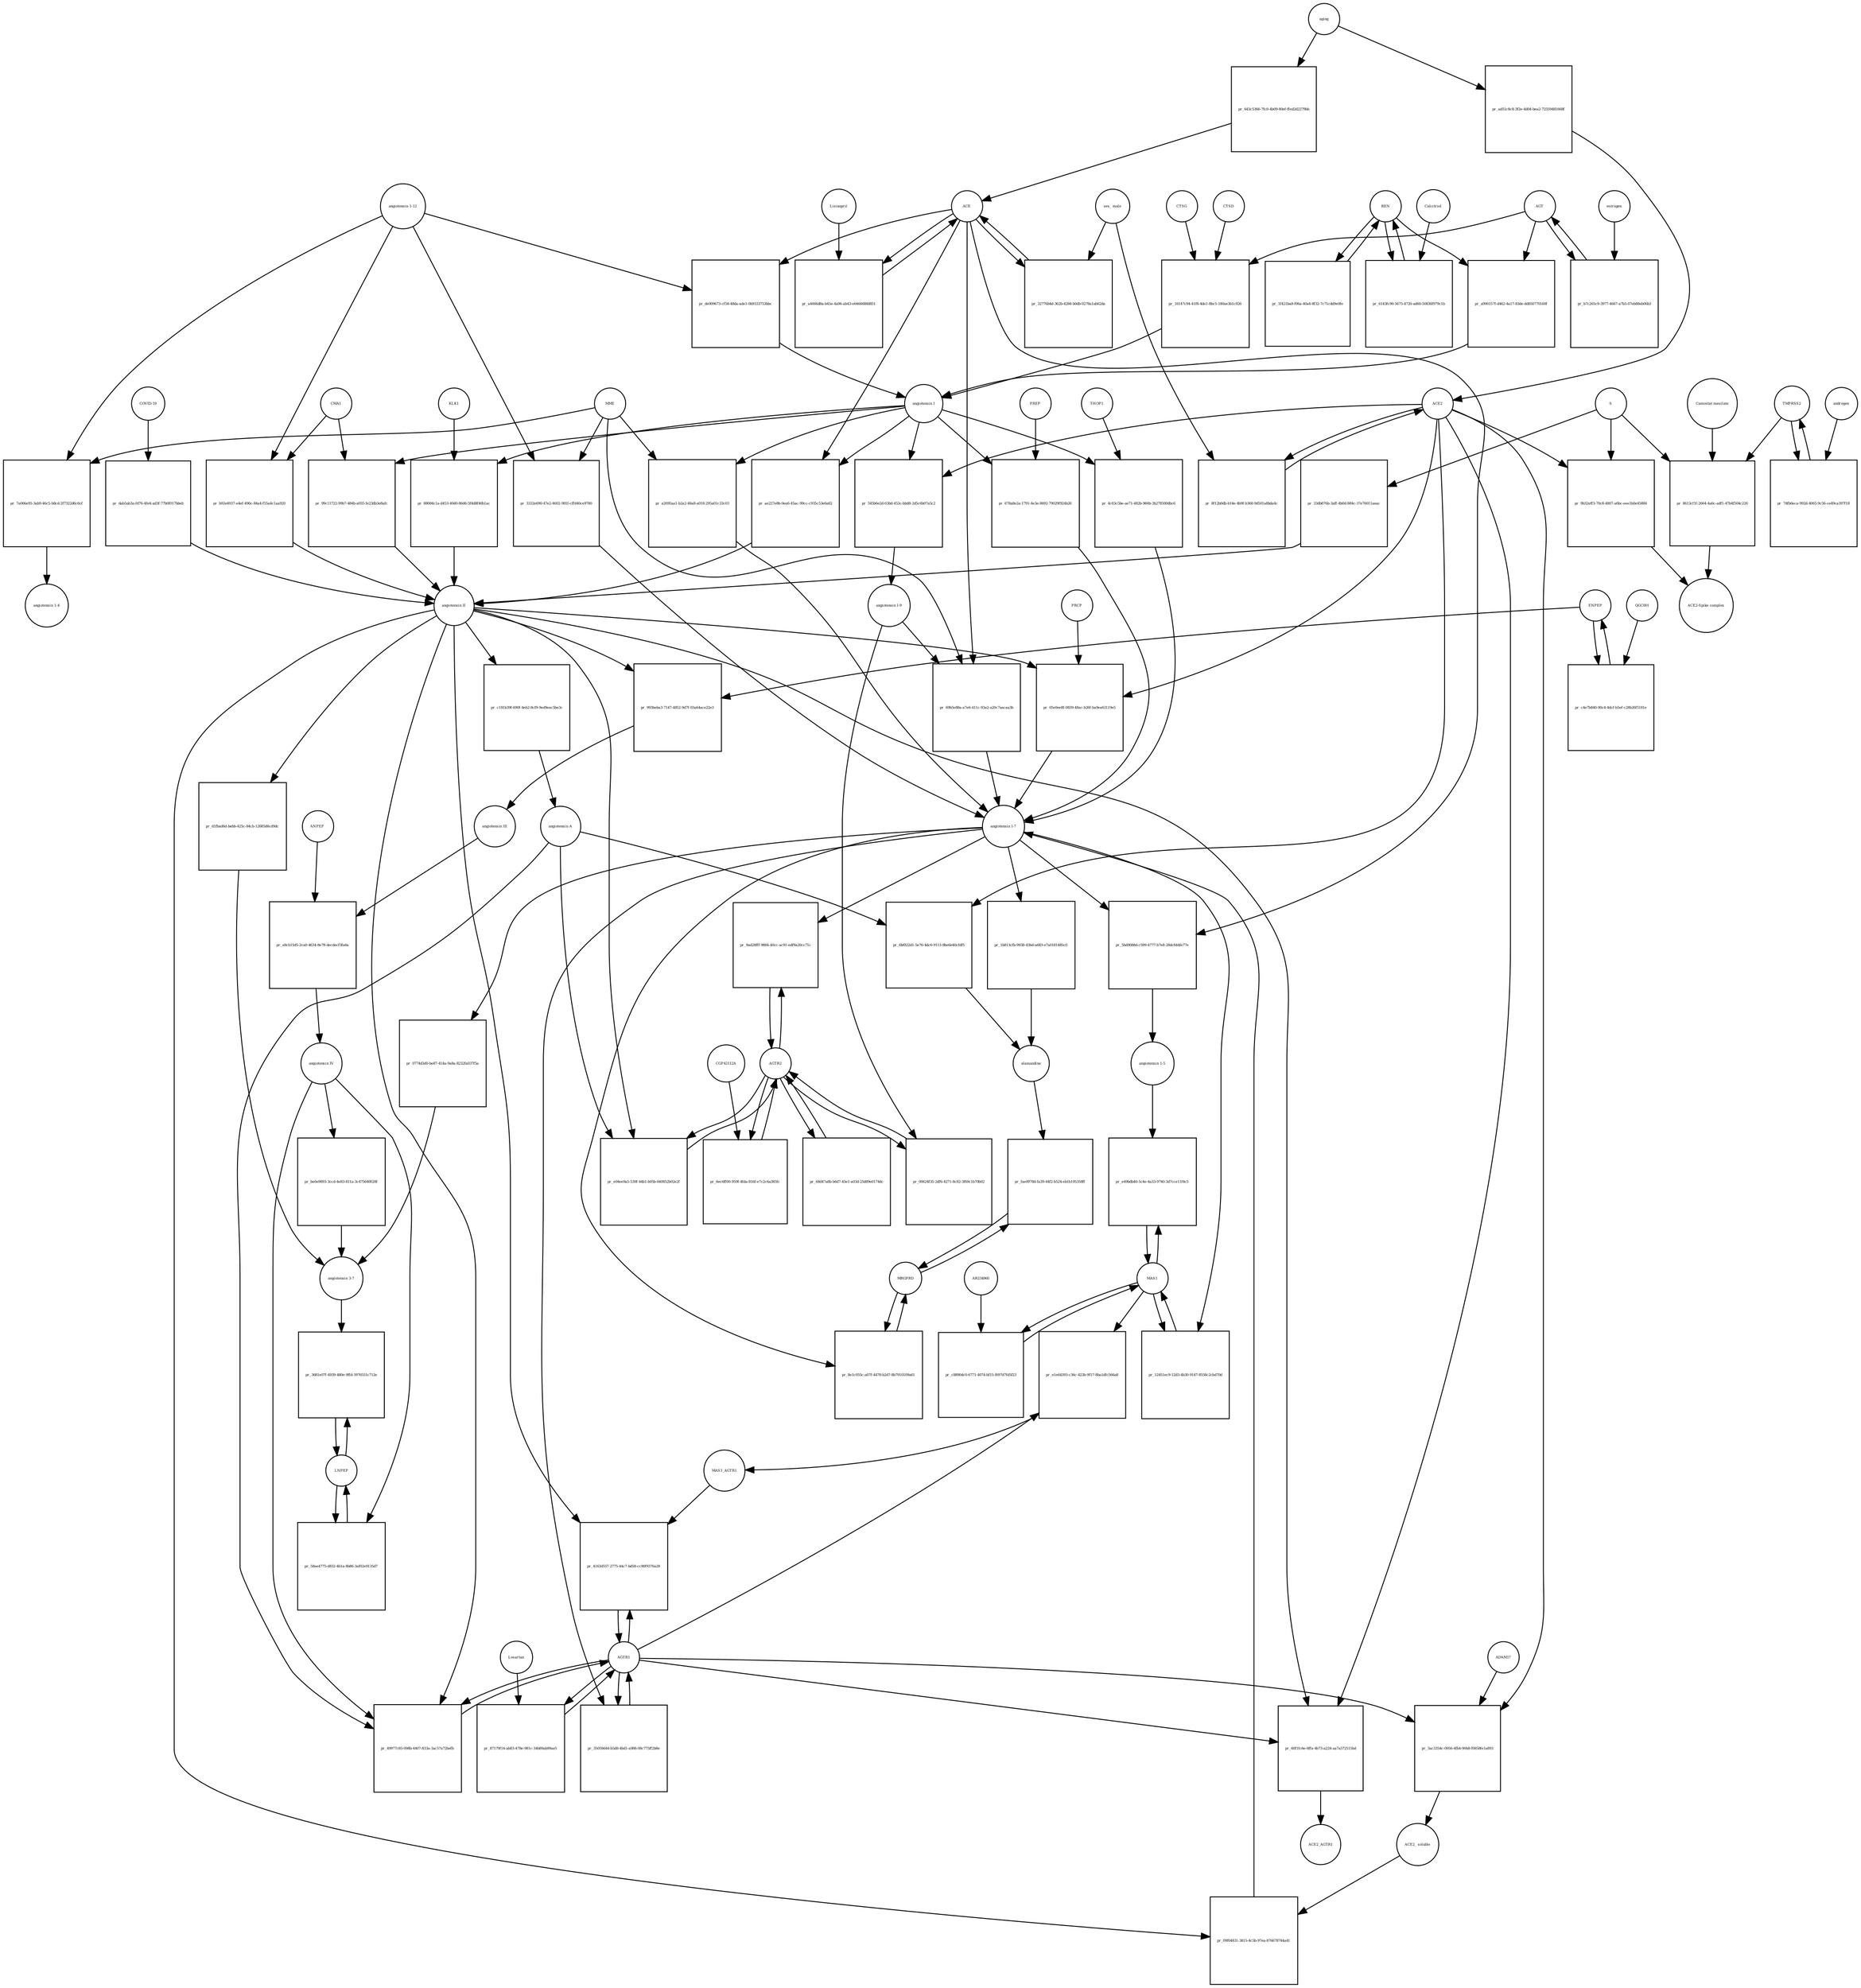 strict digraph  {
"angiotensin I" [annotation="urn_miriam_obo.chebi_CHEBI%3A2718", bipartite=0, cls="simple chemical", fontsize=4, label="angiotensin I", shape=circle];
"pr_ae227e8b-0ea6-45ac-99cc-c935c53e6a62" [annotation="", bipartite=1, cls=process, fontsize=4, label="pr_ae227e8b-0ea6-45ac-99cc-c935c53e6a62", shape=square];
"angiotensin II" [annotation="urn_miriam_obo.chebi_CHEBI%3A2718", bipartite=0, cls="simple chemical", fontsize=4, label="angiotensin II", shape=circle];
ACE [annotation="urn_miriam_hgnc_HGNC%3A2707", bipartite=0, cls=macromolecule, fontsize=4, label=ACE, shape=circle];
"pr_545b6e2d-63bd-453c-bbd8-2d5c6b07a5c2" [annotation="", bipartite=1, cls=process, fontsize=4, label="pr_545b6e2d-63bd-453c-bbd8-2d5c6b07a5c2", shape=square];
"angiotensin I-9" [annotation="urn_miriam_obo.chebi_CHEBI%3A80128", bipartite=0, cls="simple chemical", fontsize=4, label="angiotensin I-9", shape=circle];
ACE2 [annotation="urn_miriam_hgnc_HGNC%3A13557", bipartite=0, cls=macromolecule, fontsize=4, label=ACE2, shape=circle];
"pr_69b5e88a-a7e6-411c-93a2-a20c7aacaa3b" [annotation="", bipartite=1, cls=process, fontsize=4, label="pr_69b5e88a-a7e6-411c-93a2-a20c7aacaa3b", shape=square];
"angiotensin I-7" [annotation="urn_miriam_obo.chebi_CHEBI%3A55438", bipartite=0, cls="simple chemical", fontsize=4, label="angiotensin I-7", shape=circle];
MME [annotation="urn_miriam_hgnc_HGNC%3A7154", bipartite=0, cls=macromolecule, fontsize=4, label=MME, shape=circle];
"pr_05e0ee8f-0839-48ac-b26f-ba9ea63119e5" [annotation="", bipartite=1, cls=process, fontsize=4, label="pr_05e0ee8f-0839-48ac-b26f-ba9ea63119e5", shape=square];
PRCP [annotation="urn_miriam_hgnc_HGNC%3A9344", bipartite=0, cls=macromolecule, fontsize=4, label=PRCP, shape=circle];
"pr_5bd9088d-c599-4777-b7e8-28dc844fe77e" [annotation="", bipartite=1, cls=process, fontsize=4, label="pr_5bd9088d-c599-4777-b7e8-28dc844fe77e", shape=square];
"angiotensin 1-5" [annotation="urn_miriam_obo.chebi_CHEBI%3A80129", bipartite=0, cls="simple chemical", fontsize=4, label="angiotensin 1-5", shape=circle];
REN [annotation="urn_miriam_hgnc_HGNC%3A9958", bipartite=0, cls=macromolecule, fontsize=4, label=REN, shape=circle];
"pr_6143fc90-5675-4720-ad60-50836f979c1b" [annotation="", bipartite=1, cls="omitted process", fontsize=4, label="pr_6143fc90-5675-4720-ad60-50836f979c1b", shape=square];
Calcitriol [annotation="urn_miriam_obo.chebi_CHEBI%3A17823", bipartite=0, cls="simple chemical", fontsize=4, label=Calcitriol, shape=circle];
AGT [annotation="urn_miriam_hgnc_HGNC%3A333", bipartite=0, cls=macromolecule, fontsize=4, label=AGT, shape=circle];
"pr_a990157f-d462-4a17-83de-dd850770160f" [annotation="", bipartite=1, cls=process, fontsize=4, label="pr_a990157f-d462-4a17-83de-dd850770160f", shape=square];
"pr_a2695aa1-b2a2-48a8-a018-295a01c33c03" [annotation="", bipartite=1, cls=process, fontsize=4, label="pr_a2695aa1-b2a2-48a8-a018-295a01c33c03", shape=square];
MAS1 [annotation="urn_miriam_hgnc_HGNC%3A6899", bipartite=0, cls=macromolecule, fontsize=4, label=MAS1, shape=circle];
"pr_e49bdb40-5c4e-4a33-9740-3d7cce11f4c5" [annotation="", bipartite=1, cls=process, fontsize=4, label="pr_e49bdb40-5c4e-4a33-9740-3d7cce11f4c5", shape=square];
"pr_1b813cfb-9938-43bd-a683-e7a0181485c0" [annotation="", bipartite=1, cls=process, fontsize=4, label="pr_1b813cfb-9938-43bd-a683-e7a0181485c0", shape=square];
alamandine [annotation="", bipartite=0, cls="simple chemical", fontsize=4, label=alamandine, shape=circle];
"pr_c181b39f-690f-4eb2-8cf9-9ed9eac5be3c" [annotation="", bipartite=1, cls=process, fontsize=4, label="pr_c181b39f-690f-4eb2-8cf9-9ed9eac5be3c", shape=square];
"angiotensin A" [annotation="urn_miriam_kegg.compound_C20970", bipartite=0, cls="simple chemical", fontsize=4, label="angiotensin A", shape=circle];
"pr_6bf822d1-5e76-4dc6-9113-8be6e40cfdf5" [annotation="", bipartite=1, cls=process, fontsize=4, label="pr_6bf822d1-5e76-4dc6-9113-8be6e40cfdf5", shape=square];
"pr_993beba3-7147-4852-9d7f-03a64ace22e3" [annotation="", bipartite=1, cls=process, fontsize=4, label="pr_993beba3-7147-4852-9d7f-03a64ace22e3", shape=square];
"angiotensin III" [annotation="urn_miriam_obo.chebi_CHEBI%3A89666", bipartite=0, cls="simple chemical", fontsize=4, label="angiotensin III", shape=circle];
ENPEP [annotation="", bipartite=0, cls=macromolecule, fontsize=4, label=ENPEP, shape=circle];
"pr_a9cb15d5-2ca0-4634-8e78-decdecf3fa6a" [annotation="", bipartite=1, cls=process, fontsize=4, label="pr_a9cb15d5-2ca0-4634-8e78-decdecf3fa6a", shape=square];
"angiotensin IV" [annotation="urn_miriam_pubmed_32333398|urn_miriam_obo.chebi_CHEBI%3A80127", bipartite=0, cls="simple chemical", fontsize=4, label="angiotensin IV", shape=circle];
"ANPEP " [annotation="urn_miriam_hgnc_HGNC%3A500", bipartite=0, cls=macromolecule, fontsize=4, label="ANPEP ", shape=circle];
AGTR2 [annotation="urn_miriam_hgnc_HGNC%3A338", bipartite=0, cls=macromolecule, fontsize=4, label=AGTR2, shape=circle];
"pr_6ec6ff00-959f-4fda-816f-e7c2c6a385fc" [annotation="", bipartite=1, cls=process, fontsize=4, label="pr_6ec6ff00-959f-4fda-816f-e7c2c6a385fc", shape=square];
CGP42112A [annotation="urn_miriam_obo.chebi_CHEBI%3A147302", bipartite=0, cls="simple chemical", fontsize=4, label=CGP42112A, shape=circle];
"pr_1f421ba8-f06a-40a4-8f32-7c71cdd9e0fe" [annotation="", bipartite=1, cls=process, fontsize=4, label="pr_1f421ba8-f06a-40a4-8f32-7c71cdd9e0fe", shape=square];
"pr_3ac3354c-0956-4fb4-90b8-f0858fe1a893" [annotation="", bipartite=1, cls=process, fontsize=4, label="pr_3ac3354c-0956-4fb4-90b8-f0858fe1a893", shape=square];
"ACE2_ soluble" [annotation="urn_miriam_hgnc.symbol_ACE2", bipartite=0, cls=macromolecule, fontsize=4, label="ACE2_ soluble", shape=circle];
ADAM17 [annotation="urn_miriam_hgnc_HGNC%3A195", bipartite=0, cls=macromolecule, fontsize=4, label=ADAM17, shape=circle];
AGTR1 [annotation="urn_miriam_hgnc_HGNC%3A336", bipartite=0, cls=macromolecule, fontsize=4, label=AGTR1, shape=circle];
"pr_e04ee9a5-539f-44b1-b05b-640852b02e2f" [annotation="", bipartite=1, cls=process, fontsize=4, label="pr_e04ee9a5-539f-44b1-b05b-640852b02e2f", shape=square];
"pr_ad51c8c8-3f2e-4d04-bea2-72559481668f" [annotation="", bipartite=1, cls=process, fontsize=4, label="pr_ad51c8c8-3f2e-4d04-bea2-72559481668f", shape=square];
aging [annotation="urn_miriam_obo.go_GO%3A0007568", bipartite=0, cls=phenotype, fontsize=4, label=aging, shape=circle];
MRGPRD [annotation="urn_miriam_hgnc_HGNC%3A29626", bipartite=0, cls=macromolecule, fontsize=4, label=MRGPRD, shape=circle];
"pr_fae0978d-fa39-44f2-b524-eb1b195358ff" [annotation="", bipartite=1, cls=process, fontsize=4, label="pr_fae0978d-fa39-44f2-b524-eb1b195358ff", shape=square];
"pr_09f04831-3815-4c5b-97ea-876678744a41" [annotation="", bipartite=1, cls=process, fontsize=4, label="pr_09f04831-3815-4c5b-97ea-876678744a41", shape=square];
"pr_643c5366-7fc0-4b09-80ef-ffed2d2279bb" [annotation="", bipartite=1, cls=process, fontsize=4, label="pr_643c5366-7fc0-4b09-80ef-ffed2d2279bb", shape=square];
"pr_8f12b0db-b14e-4b9f-b368-9d501a8bda4c" [annotation="", bipartite=1, cls=process, fontsize=4, label="pr_8f12b0db-b14e-4b9f-b368-9d501a8bda4c", shape=square];
"sex_ male" [annotation=urn_miriam_mesh_D008297, bipartite=0, cls=phenotype, fontsize=4, label="sex_ male", shape=circle];
"pr_33db876b-3aff-4b0d-884c-37e76011aeac" [annotation="", bipartite=1, cls=process, fontsize=4, label="pr_33db876b-3aff-4b0d-884c-37e76011aeac", shape=square];
S [annotation="urn_miriam_uniprot_P0DTC2|urn_miriam_uniprot_P59594", bipartite=0, cls=macromolecule, fontsize=4, label=S, shape=circle];
"pr_32776b4d-362b-4284-b0db-0278a1ab62da" [annotation="", bipartite=1, cls=process, fontsize=4, label="pr_32776b4d-362b-4284-b0db-0278a1ab62da", shape=square];
"pr_49977c85-098b-4407-833a-3ac57a72befb" [annotation="", bipartite=1, cls=process, fontsize=4, label="pr_49977c85-098b-4407-833a-3ac57a72befb", shape=square];
"pr_60f1fc6e-6ffa-4b73-a224-aa7a572515bd" [annotation="", bipartite=1, cls=process, fontsize=4, label="pr_60f1fc6e-6ffa-4b73-a224-aa7a572515bd", shape=square];
ACE2_AGTR1 [annotation=urn_miriam_pubmed_25225202, bipartite=0, cls=complex, fontsize=4, label=ACE2_AGTR1, shape=circle];
"pr_9b32eff3-70c8-4807-a6bc-eee1b0e45884" [annotation="", bipartite=1, cls=process, fontsize=4, label="pr_9b32eff3-70c8-4807-a6bc-eee1b0e45884", shape=square];
"ACE2-Spike complex" [annotation=urn_miriam_pubmed_32275855, bipartite=0, cls=complex, fontsize=4, label="ACE2-Spike complex", shape=circle];
"pr_dab5ab3a-fd76-4fe4-ad3f-77b0f017bbeb" [annotation="", bipartite=1, cls=process, fontsize=4, label="pr_dab5ab3a-fd76-4fe4-ad3f-77b0f017bbeb", shape=square];
"COVID-19" [annotation="urn_miriam_taxonomy_2697049|urn_miriam_mesh_C000657245", bipartite=0, cls=phenotype, fontsize=4, label="COVID-19", shape=circle];
"angiotensin 1-12" [annotation=urn_miriam_pubmed_27465904, bipartite=0, cls="simple chemical", fontsize=4, label="angiotensin 1-12", shape=circle];
"pr_b92e4937-e4ef-496c-84a4-f55a4c1aa920" [annotation="", bipartite=1, cls=process, fontsize=4, label="pr_b92e4937-e4ef-496c-84a4-f55a4c1aa920", shape=square];
CMA1 [annotation="urn_miriam_hgnc_HGNC%3A2097", bipartite=0, cls=macromolecule, fontsize=4, label=CMA1, shape=circle];
TMPRSS2 [annotation="urn_miriam_hgnc_HGNC%3A11876", bipartite=0, cls=macromolecule, fontsize=4, label=TMPRSS2, shape=circle];
"pr_74fb6eca-992d-4065-9c56-ce49ca397f18" [annotation="", bipartite=1, cls="omitted process", fontsize=4, label="pr_74fb6eca-992d-4065-9c56-ce49ca397f18", shape=square];
androgen [annotation="urn_miriam_obo.chebi_CHEBI%3A50113", bipartite=0, cls="simple chemical", fontsize=4, label=androgen, shape=circle];
"pr_b7c265c9-3977-4667-a7b5-07eb88eb06b3" [annotation="", bipartite=1, cls="omitted process", fontsize=4, label="pr_b7c265c9-3977-4667-a7b5-07eb88eb06b3", shape=square];
estrogen [annotation="urn_miriam_obo.chebi_CHEBI%3A50114", bipartite=0, cls="simple chemical", fontsize=4, label=estrogen, shape=circle];
"pr_7a066e95-3ab9-46c5-b8cd-2f7322d6c6cf" [annotation="", bipartite=1, cls=process, fontsize=4, label="pr_7a066e95-3ab9-46c5-b8cd-2f7322d6c6cf", shape=square];
"angiotensin 1-4" [annotation=urn_miriam_pubmed_22490446, bipartite=0, cls="simple chemical", fontsize=4, label="angiotensin 1-4", shape=circle];
"pr_e1e64393-c36c-423b-9f17-8ba1dfc566a8" [annotation="", bipartite=1, cls=process, fontsize=4, label="pr_e1e64393-c36c-423b-9f17-8ba1dfc566a8", shape=square];
MAS1_AGTR1 [annotation=urn_miriam_pubmed_15809376, bipartite=0, cls=complex, fontsize=4, label=MAS1_AGTR1, shape=circle];
"pr_4163d557-2775-44c7-bd58-cc90f9376a28" [annotation="", bipartite=1, cls=process, fontsize=4, label="pr_4163d557-2775-44c7-bd58-cc90f9376a28", shape=square];
"pr_a4446d8a-b45e-4a96-ab43-e6466688d851" [annotation="", bipartite=1, cls=process, fontsize=4, label="pr_a4446d8a-b45e-4a96-ab43-e6466688d851", shape=square];
Lisinopril [annotation="urn_miriam_obo.chebi_CHEBI%3A43755", bipartite=0, cls="simple chemical", fontsize=4, label=Lisinopril, shape=circle];
"pr_de009673-cf58-48da-ade1-0b9333753bbc" [annotation="", bipartite=1, cls=process, fontsize=4, label="pr_de009673-cf58-48da-ade1-0b9333753bbc", shape=square];
LNPEP [annotation="urn_miriam_hgnc_HGNC%3A6656", bipartite=0, cls=macromolecule, fontsize=4, label=LNPEP, shape=circle];
"pr_58ae4775-d832-4b1a-8b86-3af02e9135d7" [annotation="", bipartite=1, cls=process, fontsize=4, label="pr_58ae4775-d832-4b1a-8b86-3af02e9135d7", shape=square];
"pr_3332e690-47e2-4602-981f-cffd40ce9780" [annotation="", bipartite=1, cls=process, fontsize=4, label="pr_3332e690-47e2-4602-981f-cffd40ce9780", shape=square];
"pr_c8890dc0-6771-4074-bf15-f697d7fd5f23" [annotation="", bipartite=1, cls=process, fontsize=4, label="pr_c8890dc0-6771-4074-bf15-f697d7fd5f23", shape=square];
AR234960 [annotation="urn_miriam_pubchem.compound_146025955", bipartite=0, cls="simple chemical", fontsize=4, label=AR234960, shape=circle];
"pr_c4e7b840-00c4-4dcf-b5ef-c28b26f5181e" [annotation="", bipartite=1, cls=process, fontsize=4, label="pr_c4e7b840-00c4-4dcf-b5ef-c28b26f5181e", shape=square];
QGC001 [annotation=urn_miriam_pubmed_24337978, bipartite=0, cls="simple chemical", fontsize=4, label=QGC001, shape=circle];
"pr_16147c94-41f8-4de1-8bc5-180ae3b1c926" [annotation="", bipartite=1, cls=process, fontsize=4, label="pr_16147c94-41f8-4de1-8bc5-180ae3b1c926", shape=square];
CTSD [annotation="urn_miriam_hgnc_HGNC%3A2529", bipartite=0, cls=macromolecule, fontsize=4, label=CTSD, shape=circle];
CTSG [annotation="urn_miriam_hgnc_HGNC%3A2532", bipartite=0, cls=macromolecule, fontsize=4, label=CTSG, shape=circle];
"pr_99c11722-99b7-484b-a055-fe23db3e8afc" [annotation="", bipartite=1, cls=process, fontsize=4, label="pr_99c11722-99b7-484b-a055-fe23db3e8afc", shape=square];
"pr_88084c1a-d453-40d0-86d6-5f4d8f46b1ac" [annotation="", bipartite=1, cls=process, fontsize=4, label="pr_88084c1a-d453-40d0-86d6-5f4d8f46b1ac", shape=square];
KLK1 [annotation="urn_miriam_hgnc_HGNC%3A6357|urn_miriam_pubmed_6555043", bipartite=0, cls=macromolecule, fontsize=4, label=KLK1, shape=circle];
"pr_4c63c5be-ae71-482b-960b-3b278500dbc6" [annotation="", bipartite=1, cls=process, fontsize=4, label="pr_4c63c5be-ae71-482b-960b-3b278500dbc6", shape=square];
THOP1 [annotation="urn_miriam_hgnc_HGNC%3A11793", bipartite=0, cls=macromolecule, fontsize=4, label=THOP1, shape=circle];
"pr_678a8e2a-1791-4e3e-8692-79029f924b26" [annotation="", bipartite=1, cls=process, fontsize=4, label="pr_678a8e2a-1791-4e3e-8692-79029f924b26", shape=square];
PREP [annotation="urn_miriam_hgnc_HGNC%3A9358", bipartite=0, cls=macromolecule, fontsize=4, label=PREP, shape=circle];
"pr_87179f14-ab83-478e-981c-34b89ab99ae5" [annotation="", bipartite=1, cls=process, fontsize=4, label="pr_87179f14-ab83-478e-981c-34b89ab99ae5", shape=square];
Losartan [annotation="urn_miriam_obo.chebi_CHEBI%3A6541", bipartite=0, cls="simple chemical", fontsize=4, label=Losartan, shape=circle];
"pr_35059d44-b5d8-4bd1-a988-08c775ff2b8e" [annotation="", bipartite=1, cls=process, fontsize=4, label="pr_35059d44-b5d8-4bd1-a988-08c775ff2b8e", shape=square];
"pr_68d47a8b-b6d7-45e1-a03d-25d89e0174dc" [annotation="", bipartite=1, cls=process, fontsize=4, label="pr_68d47a8b-b6d7-45e1-a03d-25d89e0174dc", shape=square];
"pr_9ad28fff-9884-40cc-ac91-edf9a20cc71c" [annotation="", bipartite=1, cls=process, fontsize=4, label="pr_9ad28fff-9884-40cc-ac91-edf9a20cc71c", shape=square];
"pr_00624f35-2df6-4271-8c82-3f69c1b70b02" [annotation="", bipartite=1, cls=process, fontsize=4, label="pr_00624f35-2df6-4271-8c82-3f69c1b70b02", shape=square];
"pr_12451ec9-12d3-4b30-9147-8558c2cbd70d" [annotation="", bipartite=1, cls=process, fontsize=4, label="pr_12451ec9-12d3-4b30-9147-8558c2cbd70d", shape=square];
"pr_8e1c055c-a07f-4478-b2d7-8b7910109a61" [annotation="", bipartite=1, cls=process, fontsize=4, label="pr_8e1c055c-a07f-4478-b2d7-8b7910109a61", shape=square];
"pr_0774d3d0-be87-414a-9a8a-8232fa037f5a" [annotation="", bipartite=1, cls=process, fontsize=4, label="pr_0774d3d0-be87-414a-9a8a-8232fa037f5a", shape=square];
"angiotensin 3-7" [annotation=urn_miriam_pubmed_30934934, bipartite=0, cls="simple chemical", fontsize=4, label="angiotensin 3-7", shape=circle];
"pr_d1fbad6d-bebb-425c-84cb-12685d6cd9dc" [annotation="", bipartite=1, cls=process, fontsize=4, label="pr_d1fbad6d-bebb-425c-84cb-12685d6cd9dc", shape=square];
"pr_be0e9893-3ccd-4e83-811a-3c475640028f" [annotation="", bipartite=1, cls=process, fontsize=4, label="pr_be0e9893-3ccd-4e83-811a-3c475640028f", shape=square];
"pr_8613cf1f-2664-4a6c-adf1-47b4f504c226" [annotation="", bipartite=1, cls="omitted process", fontsize=4, label="pr_8613cf1f-2664-4a6c-adf1-47b4f504c226", shape=square];
"Camostat mesilate" [annotation="urn_miriam_obo.chebi_CHEBI%3A135632", bipartite=0, cls="simple chemical", fontsize=4, label="Camostat mesilate", shape=circle];
"pr_3681e07f-4939-480e-9ffd-3976551c712e" [annotation="", bipartite=1, cls=process, fontsize=4, label="pr_3681e07f-4939-480e-9ffd-3976551c712e", shape=square];
"angiotensin I" -> "pr_ae227e8b-0ea6-45ac-99cc-c935c53e6a62"  [annotation="", interaction_type=consumption];
"angiotensin I" -> "pr_545b6e2d-63bd-453c-bbd8-2d5c6b07a5c2"  [annotation="", interaction_type=consumption];
"angiotensin I" -> "pr_a2695aa1-b2a2-48a8-a018-295a01c33c03"  [annotation="", interaction_type=consumption];
"angiotensin I" -> "pr_99c11722-99b7-484b-a055-fe23db3e8afc"  [annotation="", interaction_type=consumption];
"angiotensin I" -> "pr_88084c1a-d453-40d0-86d6-5f4d8f46b1ac"  [annotation="", interaction_type=consumption];
"angiotensin I" -> "pr_4c63c5be-ae71-482b-960b-3b278500dbc6"  [annotation="", interaction_type=consumption];
"angiotensin I" -> "pr_678a8e2a-1791-4e3e-8692-79029f924b26"  [annotation="", interaction_type=consumption];
"pr_ae227e8b-0ea6-45ac-99cc-c935c53e6a62" -> "angiotensin II"  [annotation="", interaction_type=production];
"angiotensin II" -> "pr_05e0ee8f-0839-48ac-b26f-ba9ea63119e5"  [annotation="", interaction_type=consumption];
"angiotensin II" -> "pr_c181b39f-690f-4eb2-8cf9-9ed9eac5be3c"  [annotation="", interaction_type=consumption];
"angiotensin II" -> "pr_993beba3-7147-4852-9d7f-03a64ace22e3"  [annotation="", interaction_type=consumption];
"angiotensin II" -> "pr_e04ee9a5-539f-44b1-b05b-640852b02e2f"  [annotation="urn_miriam_pubmed_17630322|urn_miriam_taxonomy_9606|urn_miriam_pubmed_17138938", interaction_type=stimulation];
"angiotensin II" -> "pr_09f04831-3815-4c5b-97ea-876678744a41"  [annotation="", interaction_type=consumption];
"angiotensin II" -> "pr_49977c85-098b-4407-833a-3ac57a72befb"  [annotation="urn_miriam_pubmed_17630322|urn_miriam_taxonomy_40674|urn_miriam_pubmed_26497614|urn_miriam_pubmed_32333398|urn_miriam_pubmed_17138938", interaction_type=stimulation];
"angiotensin II" -> "pr_60f1fc6e-6ffa-4b73-a224-aa7a572515bd"  [annotation="urn_miriam_pubmed_25225202|urn_miriam_taxonomy_40674", interaction_type=inhibition];
"angiotensin II" -> "pr_4163d557-2775-44c7-bd58-cc90f9376a28"  [annotation="urn_miriam_pubmed_15809376|urn_miriam_taxonomy_40674", interaction_type=stimulation];
"angiotensin II" -> "pr_d1fbad6d-bebb-425c-84cb-12685d6cd9dc"  [annotation="", interaction_type=consumption];
ACE -> "pr_ae227e8b-0ea6-45ac-99cc-c935c53e6a62"  [annotation="urn_miriam_taxonomy_9606|urn_miriam_pubmed_190881|urn_miriam_pubmed_10969042", interaction_type=catalysis];
ACE -> "pr_69b5e88a-a7e6-411c-93a2-a20c7aacaa3b"  [annotation="urn_miriam_pubmed_15283675|urn_miriam_taxonomy_9606", interaction_type=catalysis];
ACE -> "pr_5bd9088d-c599-4777-b7e8-28dc844fe77e"  [annotation="urn_miriam_pubmed_10969042|urn_miriam_taxonomy_9606", interaction_type=catalysis];
ACE -> "pr_32776b4d-362b-4284-b0db-0278a1ab62da"  [annotation="", interaction_type=consumption];
ACE -> "pr_a4446d8a-b45e-4a96-ab43-e6466688d851"  [annotation="", interaction_type=consumption];
ACE -> "pr_de009673-cf58-48da-ade1-0b9333753bbc"  [annotation="urn_miriam_pubmed_22490446|urn_miriam_taxonomy_10116", interaction_type=catalysis];
"pr_545b6e2d-63bd-453c-bbd8-2d5c6b07a5c2" -> "angiotensin I-9"  [annotation="", interaction_type=production];
"angiotensin I-9" -> "pr_69b5e88a-a7e6-411c-93a2-a20c7aacaa3b"  [annotation="", interaction_type=consumption];
"angiotensin I-9" -> "pr_00624f35-2df6-4271-8c82-3f69c1b70b02"  [annotation="urn_miriam_pubmed_30048754|urn_miriam_taxonomy_10116", interaction_type=stimulation];
ACE2 -> "pr_545b6e2d-63bd-453c-bbd8-2d5c6b07a5c2"  [annotation="urn_miriam_pubmed_10969042|urn_miriam_taxonomy_9606", interaction_type=catalysis];
ACE2 -> "pr_05e0ee8f-0839-48ac-b26f-ba9ea63119e5"  [annotation="urn_miriam_taxonomy_10090|urn_miriam_pubmed_23392115", interaction_type=catalysis];
ACE2 -> "pr_6bf822d1-5e76-4dc6-9113-8be6e40cfdf5"  [annotation="urn_miriam_pubmed_23446738|urn_miriam_taxonomy_9606", interaction_type=catalysis];
ACE2 -> "pr_3ac3354c-0956-4fb4-90b8-f0858fe1a893"  [annotation="", interaction_type=consumption];
ACE2 -> "pr_8f12b0db-b14e-4b9f-b368-9d501a8bda4c"  [annotation="", interaction_type=consumption];
ACE2 -> "pr_60f1fc6e-6ffa-4b73-a224-aa7a572515bd"  [annotation="", interaction_type=consumption];
ACE2 -> "pr_9b32eff3-70c8-4807-a6bc-eee1b0e45884"  [annotation="", interaction_type=consumption];
"pr_69b5e88a-a7e6-411c-93a2-a20c7aacaa3b" -> "angiotensin I-7"  [annotation="", interaction_type=production];
"angiotensin I-7" -> "pr_5bd9088d-c599-4777-b7e8-28dc844fe77e"  [annotation="", interaction_type=consumption];
"angiotensin I-7" -> "pr_1b813cfb-9938-43bd-a683-e7a0181485c0"  [annotation="", interaction_type=consumption];
"angiotensin I-7" -> "pr_35059d44-b5d8-4bd1-a988-08c775ff2b8e"  [annotation="urn_miriam_pubmed_29928987|urn_miriam_taxonomy_9606", interaction_type=inhibition];
"angiotensin I-7" -> "pr_9ad28fff-9884-40cc-ac91-edf9a20cc71c"  [annotation="urn_miriam_pubmed_15767466|urn_miriam_taxonomy_10116", interaction_type=stimulation];
"angiotensin I-7" -> "pr_12451ec9-12d3-4b30-9147-8558c2cbd70d"  [annotation="urn_miriam_pubmed_27217404|urn_miriam_taxonomy_9606", interaction_type=stimulation];
"angiotensin I-7" -> "pr_8e1c055c-a07f-4478-b2d7-8b7910109a61"  [annotation="urn_miriam_pubmed_27217404|urn_miriam_taxonomy_9606", interaction_type=stimulation];
"angiotensin I-7" -> "pr_0774d3d0-be87-414a-9a8a-8232fa037f5a"  [annotation="", interaction_type=consumption];
MME -> "pr_69b5e88a-a7e6-411c-93a2-a20c7aacaa3b"  [annotation="urn_miriam_pubmed_15283675|urn_miriam_taxonomy_9606", interaction_type=catalysis];
MME -> "pr_a2695aa1-b2a2-48a8-a018-295a01c33c03"  [annotation="urn_miriam_taxonomy_9606|urn_miriam_pubmed_15283675", interaction_type=catalysis];
MME -> "pr_7a066e95-3ab9-46c5-b8cd-2f7322d6c6cf"  [annotation="urn_miriam_pubmed_22490446|urn_miriam_taxonomy_10116", interaction_type=catalysis];
MME -> "pr_3332e690-47e2-4602-981f-cffd40ce9780"  [annotation="urn_miriam_pubmed_22490446|urn_miriam_taxonomy_10116", interaction_type=catalysis];
"pr_05e0ee8f-0839-48ac-b26f-ba9ea63119e5" -> "angiotensin I-7"  [annotation="", interaction_type=production];
PRCP -> "pr_05e0ee8f-0839-48ac-b26f-ba9ea63119e5"  [annotation="urn_miriam_taxonomy_10090|urn_miriam_pubmed_23392115", interaction_type=catalysis];
"pr_5bd9088d-c599-4777-b7e8-28dc844fe77e" -> "angiotensin 1-5"  [annotation="", interaction_type=production];
"angiotensin 1-5" -> "pr_e49bdb40-5c4e-4a33-9740-3d7cce11f4c5"  [annotation="urn_miriam_pubmed_27660028|urn_miriam_taxonomy_10116|urn_miriam_taxonomy_9606|urn_miriam_pubmed_27217404", interaction_type=stimulation];
REN -> "pr_6143fc90-5675-4720-ad60-50836f979c1b"  [annotation="", interaction_type=consumption];
REN -> "pr_a990157f-d462-4a17-83de-dd850770160f"  [annotation="urn_miriam_pubmed_10585461|urn_miriam_pubmed_30934934|urn_miriam_pubmed_6172448|urn_miriam_taxonomy_9606", interaction_type=catalysis];
REN -> "pr_1f421ba8-f06a-40a4-8f32-7c71cdd9e0fe"  [annotation="", interaction_type=consumption];
"pr_6143fc90-5675-4720-ad60-50836f979c1b" -> REN  [annotation="", interaction_type=production];
Calcitriol -> "pr_6143fc90-5675-4720-ad60-50836f979c1b"  [annotation="", interaction_type=inhibition];
AGT -> "pr_a990157f-d462-4a17-83de-dd850770160f"  [annotation="", interaction_type=consumption];
AGT -> "pr_b7c265c9-3977-4667-a7b5-07eb88eb06b3"  [annotation="", interaction_type=consumption];
AGT -> "pr_16147c94-41f8-4de1-8bc5-180ae3b1c926"  [annotation="", interaction_type=consumption];
"pr_a990157f-d462-4a17-83de-dd850770160f" -> "angiotensin I"  [annotation="", interaction_type=production];
"pr_a2695aa1-b2a2-48a8-a018-295a01c33c03" -> "angiotensin I-7"  [annotation="", interaction_type=production];
MAS1 -> "pr_e49bdb40-5c4e-4a33-9740-3d7cce11f4c5"  [annotation="", interaction_type=consumption];
MAS1 -> "pr_e1e64393-c36c-423b-9f17-8ba1dfc566a8"  [annotation="", interaction_type=consumption];
MAS1 -> "pr_c8890dc0-6771-4074-bf15-f697d7fd5f23"  [annotation="", interaction_type=consumption];
MAS1 -> "pr_12451ec9-12d3-4b30-9147-8558c2cbd70d"  [annotation="", interaction_type=consumption];
"pr_e49bdb40-5c4e-4a33-9740-3d7cce11f4c5" -> MAS1  [annotation="", interaction_type=production];
"pr_1b813cfb-9938-43bd-a683-e7a0181485c0" -> alamandine  [annotation="", interaction_type=production];
alamandine -> "pr_fae0978d-fa39-44f2-b524-eb1b195358ff"  [annotation="urn_miriam_pubmed_23446738|urn_miriam_taxonomy_9606", interaction_type=stimulation];
"pr_c181b39f-690f-4eb2-8cf9-9ed9eac5be3c" -> "angiotensin A"  [annotation="", interaction_type=production];
"angiotensin A" -> "pr_6bf822d1-5e76-4dc6-9113-8be6e40cfdf5"  [annotation="", interaction_type=consumption];
"angiotensin A" -> "pr_e04ee9a5-539f-44b1-b05b-640852b02e2f"  [annotation="urn_miriam_pubmed_17630322|urn_miriam_taxonomy_9606|urn_miriam_pubmed_17138938", interaction_type=stimulation];
"angiotensin A" -> "pr_49977c85-098b-4407-833a-3ac57a72befb"  [annotation="urn_miriam_pubmed_17630322|urn_miriam_taxonomy_40674|urn_miriam_pubmed_26497614|urn_miriam_pubmed_32333398|urn_miriam_pubmed_17138938", interaction_type=stimulation];
"pr_6bf822d1-5e76-4dc6-9113-8be6e40cfdf5" -> alamandine  [annotation="", interaction_type=production];
"pr_993beba3-7147-4852-9d7f-03a64ace22e3" -> "angiotensin III"  [annotation="", interaction_type=production];
"angiotensin III" -> "pr_a9cb15d5-2ca0-4634-8e78-decdecf3fa6a"  [annotation="", interaction_type=consumption];
ENPEP -> "pr_993beba3-7147-4852-9d7f-03a64ace22e3"  [annotation="urn_miriam_pubmed_8876246|urn_miriam_taxonomy_10090", interaction_type=catalysis];
ENPEP -> "pr_c4e7b840-00c4-4dcf-b5ef-c28b26f5181e"  [annotation="", interaction_type=consumption];
"pr_a9cb15d5-2ca0-4634-8e78-decdecf3fa6a" -> "angiotensin IV"  [annotation="", interaction_type=production];
"angiotensin IV" -> "pr_49977c85-098b-4407-833a-3ac57a72befb"  [annotation="urn_miriam_pubmed_17630322|urn_miriam_taxonomy_40674|urn_miriam_pubmed_26497614|urn_miriam_pubmed_32333398|urn_miriam_pubmed_17138938", interaction_type=stimulation];
"angiotensin IV" -> "pr_58ae4775-d832-4b1a-8b86-3af02e9135d7"  [annotation="urn_miriam_pubmed_11707427|urn_miriam_taxonomy_10090", interaction_type=stimulation];
"angiotensin IV" -> "pr_be0e9893-3ccd-4e83-811a-3c475640028f"  [annotation="", interaction_type=consumption];
"ANPEP " -> "pr_a9cb15d5-2ca0-4634-8e78-decdecf3fa6a"  [annotation="urn_miriam_pubmed_8876246|urn_miriam_taxonomy_10090", interaction_type=catalysis];
AGTR2 -> "pr_6ec6ff00-959f-4fda-816f-e7c2c6a385fc"  [annotation="", interaction_type=consumption];
AGTR2 -> "pr_e04ee9a5-539f-44b1-b05b-640852b02e2f"  [annotation="", interaction_type=consumption];
AGTR2 -> "pr_68d47a8b-b6d7-45e1-a03d-25d89e0174dc"  [annotation="", interaction_type=consumption];
AGTR2 -> "pr_9ad28fff-9884-40cc-ac91-edf9a20cc71c"  [annotation="", interaction_type=consumption];
AGTR2 -> "pr_00624f35-2df6-4271-8c82-3f69c1b70b02"  [annotation="", interaction_type=consumption];
"pr_6ec6ff00-959f-4fda-816f-e7c2c6a385fc" -> AGTR2  [annotation="", interaction_type=production];
CGP42112A -> "pr_6ec6ff00-959f-4fda-816f-e7c2c6a385fc"  [annotation=urn_miriam_pubmed_25014541, interaction_type=stimulation];
"pr_1f421ba8-f06a-40a4-8f32-7c71cdd9e0fe" -> REN  [annotation="", interaction_type=production];
"pr_3ac3354c-0956-4fb4-90b8-f0858fe1a893" -> "ACE2_ soluble"  [annotation="", interaction_type=production];
"ACE2_ soluble" -> "pr_09f04831-3815-4c5b-97ea-876678744a41"  [annotation="urn_miriam_pubmed_28512108|urn_miriam_taxonomy_9606", interaction_type=stimulation];
ADAM17 -> "pr_3ac3354c-0956-4fb4-90b8-f0858fe1a893"  [annotation="urn_miriam_pubmed_24227843|urn_miriam_taxonomy_9606|urn_miriam_pubmed_32333398|urn_miriam_pubmed_28512108", interaction_type=catalysis];
AGTR1 -> "pr_3ac3354c-0956-4fb4-90b8-f0858fe1a893"  [annotation="urn_miriam_pubmed_24227843|urn_miriam_taxonomy_9606|urn_miriam_pubmed_32333398|urn_miriam_pubmed_28512108", interaction_type=stimulation];
AGTR1 -> "pr_49977c85-098b-4407-833a-3ac57a72befb"  [annotation="", interaction_type=consumption];
AGTR1 -> "pr_60f1fc6e-6ffa-4b73-a224-aa7a572515bd"  [annotation="", interaction_type=consumption];
AGTR1 -> "pr_e1e64393-c36c-423b-9f17-8ba1dfc566a8"  [annotation="", interaction_type=consumption];
AGTR1 -> "pr_4163d557-2775-44c7-bd58-cc90f9376a28"  [annotation="", interaction_type=consumption];
AGTR1 -> "pr_87179f14-ab83-478e-981c-34b89ab99ae5"  [annotation="", interaction_type=consumption];
AGTR1 -> "pr_35059d44-b5d8-4bd1-a988-08c775ff2b8e"  [annotation="", interaction_type=consumption];
"pr_e04ee9a5-539f-44b1-b05b-640852b02e2f" -> AGTR2  [annotation="", interaction_type=production];
"pr_ad51c8c8-3f2e-4d04-bea2-72559481668f" -> ACE2  [annotation="", interaction_type=production];
aging -> "pr_ad51c8c8-3f2e-4d04-bea2-72559481668f"  [annotation="urn_miriam_pubmed_20689271|urn_miriam_taxonomy_10116", interaction_type=inhibition];
aging -> "pr_643c5366-7fc0-4b09-80ef-ffed2d2279bb"  [annotation="urn_miriam_pubmed_20689271|urn_miriam_taxonomy_10116", interaction_type=stimulation];
MRGPRD -> "pr_fae0978d-fa39-44f2-b524-eb1b195358ff"  [annotation="", interaction_type=consumption];
MRGPRD -> "pr_8e1c055c-a07f-4478-b2d7-8b7910109a61"  [annotation="", interaction_type=consumption];
"pr_fae0978d-fa39-44f2-b524-eb1b195358ff" -> MRGPRD  [annotation="", interaction_type=production];
"pr_09f04831-3815-4c5b-97ea-876678744a41" -> "angiotensin I-7"  [annotation="", interaction_type=production];
"pr_643c5366-7fc0-4b09-80ef-ffed2d2279bb" -> ACE  [annotation="", interaction_type=production];
"pr_8f12b0db-b14e-4b9f-b368-9d501a8bda4c" -> ACE2  [annotation="", interaction_type=production];
"sex_ male" -> "pr_8f12b0db-b14e-4b9f-b368-9d501a8bda4c"  [annotation="urn_miriam_pubmed_26171856|urn_miriam_taxonomy_10116", interaction_type=stimulation];
"sex_ male" -> "pr_32776b4d-362b-4284-b0db-0278a1ab62da"  [annotation="urn_miriam_pubmed_26171856|urn_miriam_taxonomy_10116", interaction_type=stimulation];
"pr_33db876b-3aff-4b0d-884c-37e76011aeac" -> "angiotensin II"  [annotation="", interaction_type=production];
S -> "pr_33db876b-3aff-4b0d-884c-37e76011aeac"  [annotation="urn_miriam_pubmed_16007097|urn_miriam_taxonomy_10090", interaction_type=stimulation];
S -> "pr_9b32eff3-70c8-4807-a6bc-eee1b0e45884"  [annotation="", interaction_type=consumption];
S -> "pr_8613cf1f-2664-4a6c-adf1-47b4f504c226"  [annotation="", interaction_type=consumption];
"pr_32776b4d-362b-4284-b0db-0278a1ab62da" -> ACE  [annotation="", interaction_type=production];
"pr_49977c85-098b-4407-833a-3ac57a72befb" -> AGTR1  [annotation="", interaction_type=production];
"pr_60f1fc6e-6ffa-4b73-a224-aa7a572515bd" -> ACE2_AGTR1  [annotation="", interaction_type=production];
"pr_9b32eff3-70c8-4807-a6bc-eee1b0e45884" -> "ACE2-Spike complex"  [annotation="", interaction_type=production];
"pr_dab5ab3a-fd76-4fe4-ad3f-77b0f017bbeb" -> "angiotensin II"  [annotation="", interaction_type=production];
"COVID-19" -> "pr_dab5ab3a-fd76-4fe4-ad3f-77b0f017bbeb"  [annotation="urn_miriam_pubmed_32048163|urn_miriam_taxonomy_9606", interaction_type=stimulation];
"angiotensin 1-12" -> "pr_b92e4937-e4ef-496c-84a4-f55a4c1aa920"  [annotation="", interaction_type=consumption];
"angiotensin 1-12" -> "pr_7a066e95-3ab9-46c5-b8cd-2f7322d6c6cf"  [annotation="", interaction_type=consumption];
"angiotensin 1-12" -> "pr_de009673-cf58-48da-ade1-0b9333753bbc"  [annotation="", interaction_type=consumption];
"angiotensin 1-12" -> "pr_3332e690-47e2-4602-981f-cffd40ce9780"  [annotation="", interaction_type=consumption];
"pr_b92e4937-e4ef-496c-84a4-f55a4c1aa920" -> "angiotensin II"  [annotation="", interaction_type=production];
CMA1 -> "pr_b92e4937-e4ef-496c-84a4-f55a4c1aa920"  [annotation="urn_miriam_pubmed_22180785|urn_miriam_taxonomy_9606", interaction_type=catalysis];
CMA1 -> "pr_99c11722-99b7-484b-a055-fe23db3e8afc"  [annotation="urn_miriam_pubmed_2266130|urn_miriam_taxonomy_9606", interaction_type=catalysis];
TMPRSS2 -> "pr_74fb6eca-992d-4065-9c56-ce49ca397f18"  [annotation="", interaction_type=consumption];
TMPRSS2 -> "pr_8613cf1f-2664-4a6c-adf1-47b4f504c226"  [annotation="urn_miriam_pubmed_32142651|urn_miriam_taxonomy_9606", interaction_type=stimulation];
"pr_74fb6eca-992d-4065-9c56-ce49ca397f18" -> TMPRSS2  [annotation="", interaction_type=production];
androgen -> "pr_74fb6eca-992d-4065-9c56-ce49ca397f18"  [annotation="urn_miriam_pubmed_10485450|urn_miriam_taxonomy_9606", interaction_type=stimulation];
"pr_b7c265c9-3977-4667-a7b5-07eb88eb06b3" -> AGT  [annotation="", interaction_type=production];
estrogen -> "pr_b7c265c9-3977-4667-a7b5-07eb88eb06b3"  [annotation=urn_miriam_pubmed_30934934, interaction_type=stimulation];
"pr_7a066e95-3ab9-46c5-b8cd-2f7322d6c6cf" -> "angiotensin 1-4"  [annotation="", interaction_type=production];
"pr_e1e64393-c36c-423b-9f17-8ba1dfc566a8" -> MAS1_AGTR1  [annotation="", interaction_type=production];
MAS1_AGTR1 -> "pr_4163d557-2775-44c7-bd58-cc90f9376a28"  [annotation="urn_miriam_pubmed_15809376|urn_miriam_taxonomy_40674", interaction_type=inhibition];
"pr_4163d557-2775-44c7-bd58-cc90f9376a28" -> AGTR1  [annotation="", interaction_type=production];
"pr_a4446d8a-b45e-4a96-ab43-e6466688d851" -> ACE  [annotation="", interaction_type=production];
Lisinopril -> "pr_a4446d8a-b45e-4a96-ab43-e6466688d851"  [annotation=urn_miriam_pubmed_2550696, interaction_type=inhibition];
"pr_de009673-cf58-48da-ade1-0b9333753bbc" -> "angiotensin I"  [annotation="", interaction_type=production];
LNPEP -> "pr_58ae4775-d832-4b1a-8b86-3af02e9135d7"  [annotation="", interaction_type=consumption];
LNPEP -> "pr_3681e07f-4939-480e-9ffd-3976551c712e"  [annotation="", interaction_type=consumption];
"pr_58ae4775-d832-4b1a-8b86-3af02e9135d7" -> LNPEP  [annotation="", interaction_type=production];
"pr_3332e690-47e2-4602-981f-cffd40ce9780" -> "angiotensin I-7"  [annotation="", interaction_type=production];
"pr_c8890dc0-6771-4074-bf15-f697d7fd5f23" -> MAS1  [annotation="", interaction_type=production];
AR234960 -> "pr_c8890dc0-6771-4074-bf15-f697d7fd5f23"  [annotation=urn_miriam_pubmed_29287092, interaction_type=stimulation];
"pr_c4e7b840-00c4-4dcf-b5ef-c28b26f5181e" -> ENPEP  [annotation="", interaction_type=production];
QGC001 -> "pr_c4e7b840-00c4-4dcf-b5ef-c28b26f5181e"  [annotation="", interaction_type=inhibition];
"pr_16147c94-41f8-4de1-8bc5-180ae3b1c926" -> "angiotensin I"  [annotation="", interaction_type=production];
CTSD -> "pr_16147c94-41f8-4de1-8bc5-180ae3b1c926"  [annotation="urn_miriam_pubmed_6172448|urn_miriam_taxonomy_9606", interaction_type=catalysis];
CTSG -> "pr_16147c94-41f8-4de1-8bc5-180ae3b1c926"  [annotation="urn_miriam_pubmed_6172448|urn_miriam_taxonomy_9606", interaction_type=catalysis];
"pr_99c11722-99b7-484b-a055-fe23db3e8afc" -> "angiotensin II"  [annotation="", interaction_type=production];
"pr_88084c1a-d453-40d0-86d6-5f4d8f46b1ac" -> "angiotensin II"  [annotation="", interaction_type=production];
KLK1 -> "pr_88084c1a-d453-40d0-86d6-5f4d8f46b1ac"  [annotation="urn_miriam_taxonomy_9823|urn_miriam_pubmed_6555043", interaction_type=catalysis];
"pr_4c63c5be-ae71-482b-960b-3b278500dbc6" -> "angiotensin I-7"  [annotation="", interaction_type=production];
THOP1 -> "pr_4c63c5be-ae71-482b-960b-3b278500dbc6"  [annotation="urn_miriam_pubmed_24041943|urn_miriam_taxonomy_10116", interaction_type=catalysis];
"pr_678a8e2a-1791-4e3e-8692-79029f924b26" -> "angiotensin I-7"  [annotation="", interaction_type=production];
PREP -> "pr_678a8e2a-1791-4e3e-8692-79029f924b26"  [annotation="urn_miriam_pubmed_23463883|urn_miriam_taxonomy_40674", interaction_type=catalysis];
"pr_87179f14-ab83-478e-981c-34b89ab99ae5" -> AGTR1  [annotation="", interaction_type=production];
Losartan -> "pr_87179f14-ab83-478e-981c-34b89ab99ae5"  [annotation="urn_miriam_pubmed_24530803|urn_miriam_taxonomy_8355", interaction_type=inhibition];
"pr_35059d44-b5d8-4bd1-a988-08c775ff2b8e" -> AGTR1  [annotation="", interaction_type=production];
"pr_68d47a8b-b6d7-45e1-a03d-25d89e0174dc" -> AGTR2  [annotation="", interaction_type=production];
"pr_9ad28fff-9884-40cc-ac91-edf9a20cc71c" -> AGTR2  [annotation="", interaction_type=production];
"pr_00624f35-2df6-4271-8c82-3f69c1b70b02" -> AGTR2  [annotation="", interaction_type=production];
"pr_12451ec9-12d3-4b30-9147-8558c2cbd70d" -> MAS1  [annotation="", interaction_type=production];
"pr_8e1c055c-a07f-4478-b2d7-8b7910109a61" -> MRGPRD  [annotation="", interaction_type=production];
"pr_0774d3d0-be87-414a-9a8a-8232fa037f5a" -> "angiotensin 3-7"  [annotation="", interaction_type=production];
"angiotensin 3-7" -> "pr_3681e07f-4939-480e-9ffd-3976551c712e"  [annotation=urn_miriam_pubmed_30934934, interaction_type=stimulation];
"pr_d1fbad6d-bebb-425c-84cb-12685d6cd9dc" -> "angiotensin 3-7"  [annotation="", interaction_type=production];
"pr_be0e9893-3ccd-4e83-811a-3c475640028f" -> "angiotensin 3-7"  [annotation="", interaction_type=production];
"pr_8613cf1f-2664-4a6c-adf1-47b4f504c226" -> "ACE2-Spike complex"  [annotation="", interaction_type=production];
"Camostat mesilate" -> "pr_8613cf1f-2664-4a6c-adf1-47b4f504c226"  [annotation="urn_miriam_pubmed_32142651|urn_miriam_taxonomy_9606", interaction_type=inhibition];
"pr_3681e07f-4939-480e-9ffd-3976551c712e" -> LNPEP  [annotation="", interaction_type=production];
}
